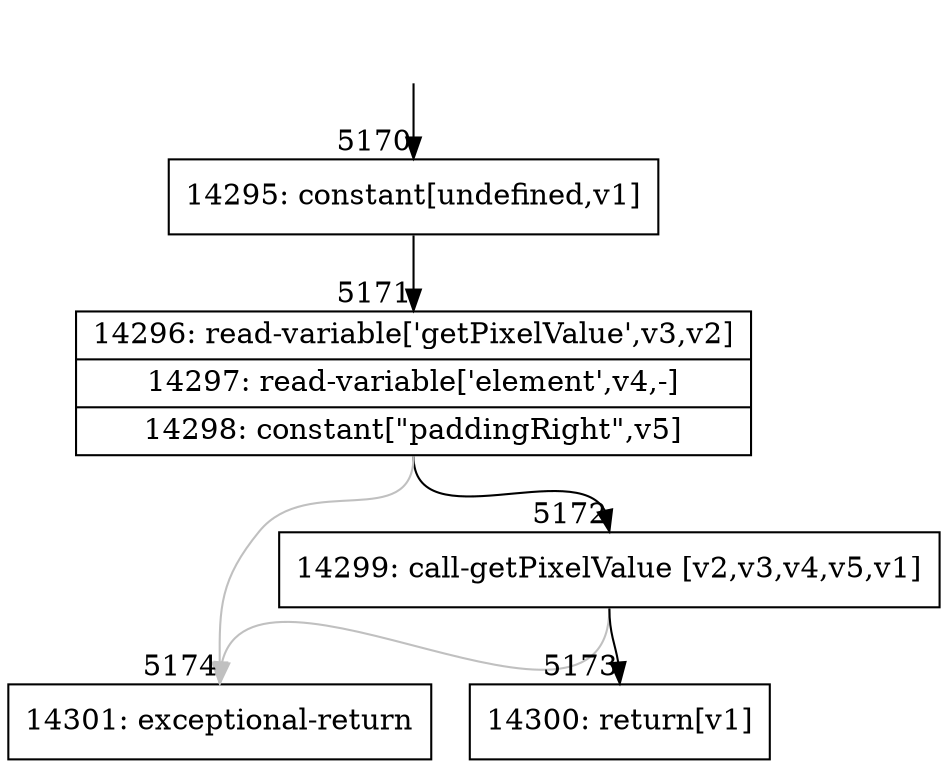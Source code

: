 digraph {
rankdir="TD"
BB_entry410[shape=none,label=""];
BB_entry410 -> BB5170 [tailport=s, headport=n, headlabel="    5170"]
BB5170 [shape=record label="{14295: constant[undefined,v1]}" ] 
BB5170 -> BB5171 [tailport=s, headport=n, headlabel="      5171"]
BB5171 [shape=record label="{14296: read-variable['getPixelValue',v3,v2]|14297: read-variable['element',v4,-]|14298: constant[\"paddingRight\",v5]}" ] 
BB5171 -> BB5172 [tailport=s, headport=n, headlabel="      5172"]
BB5171 -> BB5174 [tailport=s, headport=n, color=gray, headlabel="      5174"]
BB5172 [shape=record label="{14299: call-getPixelValue [v2,v3,v4,v5,v1]}" ] 
BB5172 -> BB5173 [tailport=s, headport=n, headlabel="      5173"]
BB5172 -> BB5174 [tailport=s, headport=n, color=gray]
BB5173 [shape=record label="{14300: return[v1]}" ] 
BB5174 [shape=record label="{14301: exceptional-return}" ] 
//#$~ 3910
}
